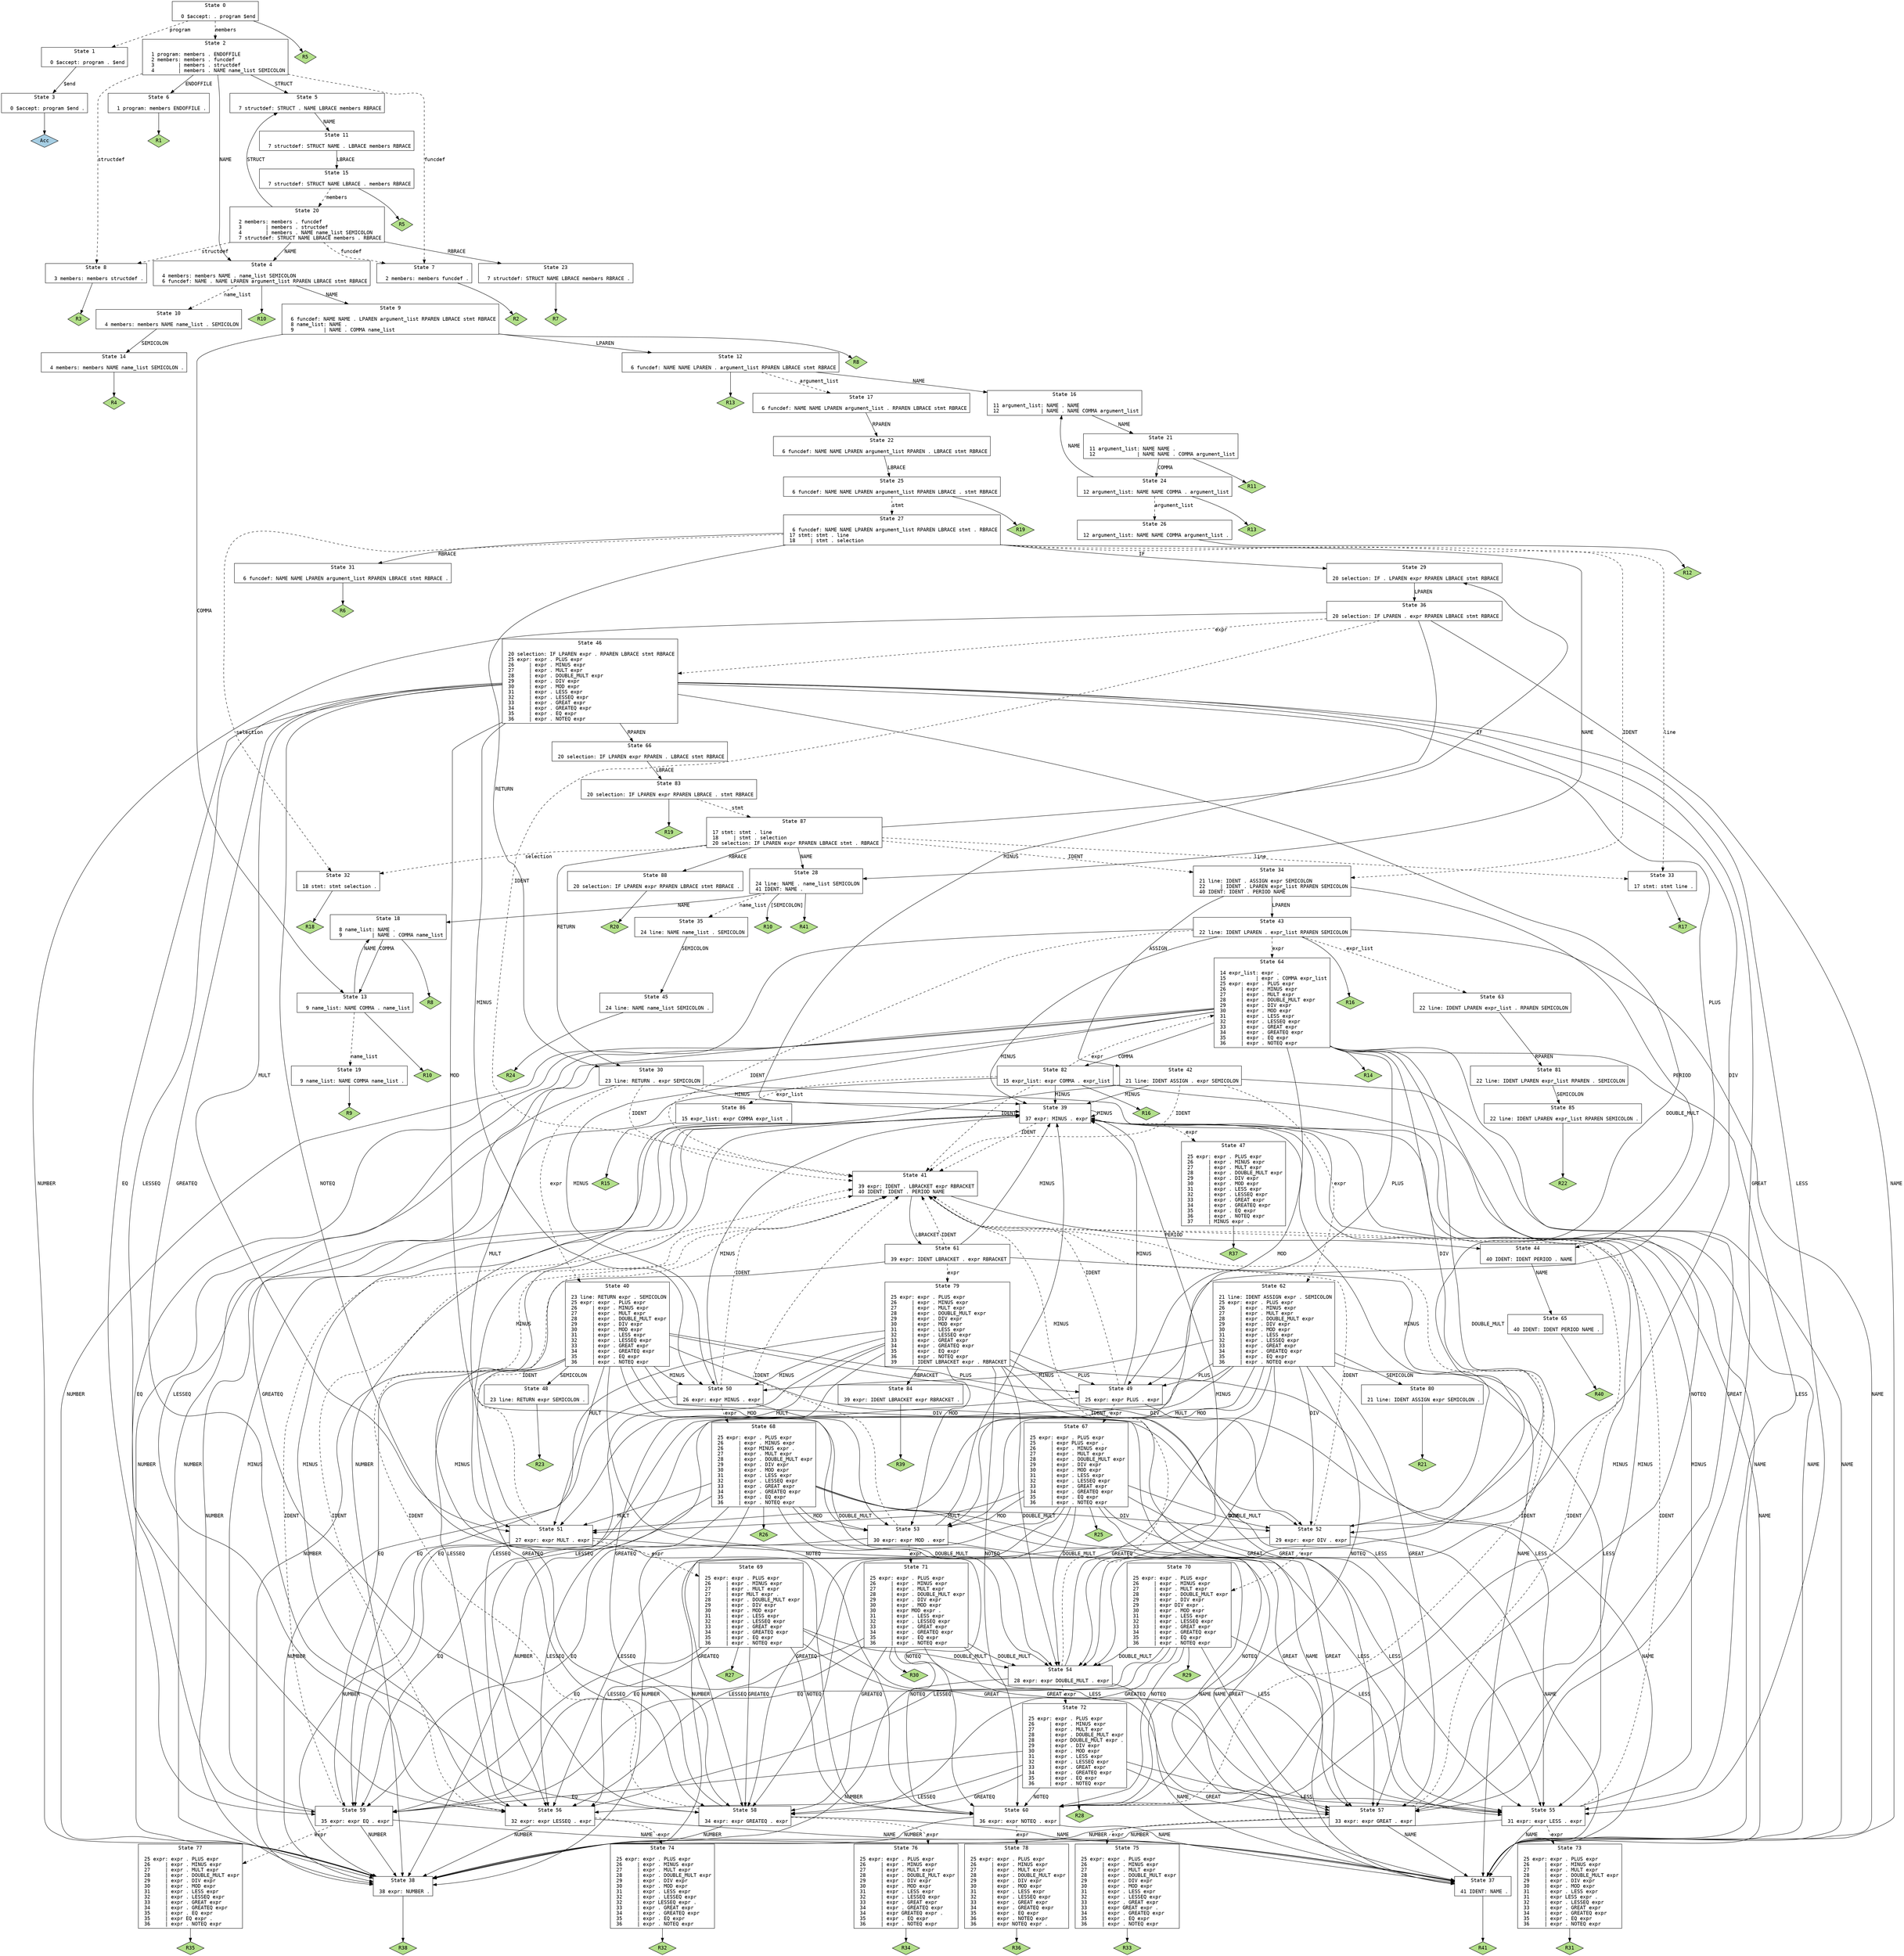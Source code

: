 // Generated by GNU Bison 3.0.4.
// Report bugs to <bug-bison@gnu.org>.
// Home page: <http://www.gnu.org/software/bison/>.

digraph "parse.y"
{
  node [fontname = courier, shape = box, colorscheme = paired6]
  edge [fontname = courier]

  0 [label="State 0\n\l  0 $accept: . program $end\l"]
  0 -> 1 [style=dashed label="program"]
  0 -> 2 [style=dashed label="members"]
  0 -> "0R5" [style=solid]
 "0R5" [label="R5", fillcolor=3, shape=diamond, style=filled]
  1 [label="State 1\n\l  0 $accept: program . $end\l"]
  1 -> 3 [style=solid label="$end"]
  2 [label="State 2\n\l  1 program: members . ENDOFFILE\l  2 members: members . funcdef\l  3        | members . structdef\l  4        | members . NAME name_list SEMICOLON\l"]
  2 -> 4 [style=solid label="NAME"]
  2 -> 5 [style=solid label="STRUCT"]
  2 -> 6 [style=solid label="ENDOFFILE"]
  2 -> 7 [style=dashed label="funcdef"]
  2 -> 8 [style=dashed label="structdef"]
  3 [label="State 3\n\l  0 $accept: program $end .\l"]
  3 -> "3R0" [style=solid]
 "3R0" [label="Acc", fillcolor=1, shape=diamond, style=filled]
  4 [label="State 4\n\l  4 members: members NAME . name_list SEMICOLON\l  6 funcdef: NAME . NAME LPAREN argument_list RPAREN LBRACE stmt RBRACE\l"]
  4 -> 9 [style=solid label="NAME"]
  4 -> 10 [style=dashed label="name_list"]
  4 -> "4R10" [style=solid]
 "4R10" [label="R10", fillcolor=3, shape=diamond, style=filled]
  5 [label="State 5\n\l  7 structdef: STRUCT . NAME LBRACE members RBRACE\l"]
  5 -> 11 [style=solid label="NAME"]
  6 [label="State 6\n\l  1 program: members ENDOFFILE .\l"]
  6 -> "6R1" [style=solid]
 "6R1" [label="R1", fillcolor=3, shape=diamond, style=filled]
  7 [label="State 7\n\l  2 members: members funcdef .\l"]
  7 -> "7R2" [style=solid]
 "7R2" [label="R2", fillcolor=3, shape=diamond, style=filled]
  8 [label="State 8\n\l  3 members: members structdef .\l"]
  8 -> "8R3" [style=solid]
 "8R3" [label="R3", fillcolor=3, shape=diamond, style=filled]
  9 [label="State 9\n\l  6 funcdef: NAME NAME . LPAREN argument_list RPAREN LBRACE stmt RBRACE\l  8 name_list: NAME .\l  9          | NAME . COMMA name_list\l"]
  9 -> 12 [style=solid label="LPAREN"]
  9 -> 13 [style=solid label="COMMA"]
  9 -> "9R8" [style=solid]
 "9R8" [label="R8", fillcolor=3, shape=diamond, style=filled]
  10 [label="State 10\n\l  4 members: members NAME name_list . SEMICOLON\l"]
  10 -> 14 [style=solid label="SEMICOLON"]
  11 [label="State 11\n\l  7 structdef: STRUCT NAME . LBRACE members RBRACE\l"]
  11 -> 15 [style=solid label="LBRACE"]
  12 [label="State 12\n\l  6 funcdef: NAME NAME LPAREN . argument_list RPAREN LBRACE stmt RBRACE\l"]
  12 -> 16 [style=solid label="NAME"]
  12 -> 17 [style=dashed label="argument_list"]
  12 -> "12R13" [style=solid]
 "12R13" [label="R13", fillcolor=3, shape=diamond, style=filled]
  13 [label="State 13\n\l  9 name_list: NAME COMMA . name_list\l"]
  13 -> 18 [style=solid label="NAME"]
  13 -> 19 [style=dashed label="name_list"]
  13 -> "13R10" [style=solid]
 "13R10" [label="R10", fillcolor=3, shape=diamond, style=filled]
  14 [label="State 14\n\l  4 members: members NAME name_list SEMICOLON .\l"]
  14 -> "14R4" [style=solid]
 "14R4" [label="R4", fillcolor=3, shape=diamond, style=filled]
  15 [label="State 15\n\l  7 structdef: STRUCT NAME LBRACE . members RBRACE\l"]
  15 -> 20 [style=dashed label="members"]
  15 -> "15R5" [style=solid]
 "15R5" [label="R5", fillcolor=3, shape=diamond, style=filled]
  16 [label="State 16\n\l 11 argument_list: NAME . NAME\l 12              | NAME . NAME COMMA argument_list\l"]
  16 -> 21 [style=solid label="NAME"]
  17 [label="State 17\n\l  6 funcdef: NAME NAME LPAREN argument_list . RPAREN LBRACE stmt RBRACE\l"]
  17 -> 22 [style=solid label="RPAREN"]
  18 [label="State 18\n\l  8 name_list: NAME .\l  9          | NAME . COMMA name_list\l"]
  18 -> 13 [style=solid label="COMMA"]
  18 -> "18R8" [style=solid]
 "18R8" [label="R8", fillcolor=3, shape=diamond, style=filled]
  19 [label="State 19\n\l  9 name_list: NAME COMMA name_list .\l"]
  19 -> "19R9" [style=solid]
 "19R9" [label="R9", fillcolor=3, shape=diamond, style=filled]
  20 [label="State 20\n\l  2 members: members . funcdef\l  3        | members . structdef\l  4        | members . NAME name_list SEMICOLON\l  7 structdef: STRUCT NAME LBRACE members . RBRACE\l"]
  20 -> 4 [style=solid label="NAME"]
  20 -> 23 [style=solid label="RBRACE"]
  20 -> 5 [style=solid label="STRUCT"]
  20 -> 7 [style=dashed label="funcdef"]
  20 -> 8 [style=dashed label="structdef"]
  21 [label="State 21\n\l 11 argument_list: NAME NAME .\l 12              | NAME NAME . COMMA argument_list\l"]
  21 -> 24 [style=solid label="COMMA"]
  21 -> "21R11" [style=solid]
 "21R11" [label="R11", fillcolor=3, shape=diamond, style=filled]
  22 [label="State 22\n\l  6 funcdef: NAME NAME LPAREN argument_list RPAREN . LBRACE stmt RBRACE\l"]
  22 -> 25 [style=solid label="LBRACE"]
  23 [label="State 23\n\l  7 structdef: STRUCT NAME LBRACE members RBRACE .\l"]
  23 -> "23R7" [style=solid]
 "23R7" [label="R7", fillcolor=3, shape=diamond, style=filled]
  24 [label="State 24\n\l 12 argument_list: NAME NAME COMMA . argument_list\l"]
  24 -> 16 [style=solid label="NAME"]
  24 -> 26 [style=dashed label="argument_list"]
  24 -> "24R13" [style=solid]
 "24R13" [label="R13", fillcolor=3, shape=diamond, style=filled]
  25 [label="State 25\n\l  6 funcdef: NAME NAME LPAREN argument_list RPAREN LBRACE . stmt RBRACE\l"]
  25 -> 27 [style=dashed label="stmt"]
  25 -> "25R19" [style=solid]
 "25R19" [label="R19", fillcolor=3, shape=diamond, style=filled]
  26 [label="State 26\n\l 12 argument_list: NAME NAME COMMA argument_list .\l"]
  26 -> "26R12" [style=solid]
 "26R12" [label="R12", fillcolor=3, shape=diamond, style=filled]
  27 [label="State 27\n\l  6 funcdef: NAME NAME LPAREN argument_list RPAREN LBRACE stmt . RBRACE\l 17 stmt: stmt . line\l 18     | stmt . selection\l"]
  27 -> 28 [style=solid label="NAME"]
  27 -> 29 [style=solid label="IF"]
  27 -> 30 [style=solid label="RETURN"]
  27 -> 31 [style=solid label="RBRACE"]
  27 -> 32 [style=dashed label="selection"]
  27 -> 33 [style=dashed label="line"]
  27 -> 34 [style=dashed label="IDENT"]
  28 [label="State 28\n\l 24 line: NAME . name_list SEMICOLON\l 41 IDENT: NAME .\l"]
  28 -> 18 [style=solid label="NAME"]
  28 -> 35 [style=dashed label="name_list"]
  28 -> "28R10" [label="[SEMICOLON]", style=solid]
 "28R10" [label="R10", fillcolor=3, shape=diamond, style=filled]
  28 -> "28R41" [style=solid]
 "28R41" [label="R41", fillcolor=3, shape=diamond, style=filled]
  29 [label="State 29\n\l 20 selection: IF . LPAREN expr RPAREN LBRACE stmt RBRACE\l"]
  29 -> 36 [style=solid label="LPAREN"]
  30 [label="State 30\n\l 23 line: RETURN . expr SEMICOLON\l"]
  30 -> 37 [style=solid label="NAME"]
  30 -> 38 [style=solid label="NUMBER"]
  30 -> 39 [style=solid label="MINUS"]
  30 -> 40 [style=dashed label="expr"]
  30 -> 41 [style=dashed label="IDENT"]
  31 [label="State 31\n\l  6 funcdef: NAME NAME LPAREN argument_list RPAREN LBRACE stmt RBRACE .\l"]
  31 -> "31R6" [style=solid]
 "31R6" [label="R6", fillcolor=3, shape=diamond, style=filled]
  32 [label="State 32\n\l 18 stmt: stmt selection .\l"]
  32 -> "32R18" [style=solid]
 "32R18" [label="R18", fillcolor=3, shape=diamond, style=filled]
  33 [label="State 33\n\l 17 stmt: stmt line .\l"]
  33 -> "33R17" [style=solid]
 "33R17" [label="R17", fillcolor=3, shape=diamond, style=filled]
  34 [label="State 34\n\l 21 line: IDENT . ASSIGN expr SEMICOLON\l 22     | IDENT . LPAREN expr_list RPAREN SEMICOLON\l 40 IDENT: IDENT . PERIOD NAME\l"]
  34 -> 42 [style=solid label="ASSIGN"]
  34 -> 43 [style=solid label="LPAREN"]
  34 -> 44 [style=solid label="PERIOD"]
  35 [label="State 35\n\l 24 line: NAME name_list . SEMICOLON\l"]
  35 -> 45 [style=solid label="SEMICOLON"]
  36 [label="State 36\n\l 20 selection: IF LPAREN . expr RPAREN LBRACE stmt RBRACE\l"]
  36 -> 37 [style=solid label="NAME"]
  36 -> 38 [style=solid label="NUMBER"]
  36 -> 39 [style=solid label="MINUS"]
  36 -> 46 [style=dashed label="expr"]
  36 -> 41 [style=dashed label="IDENT"]
  37 [label="State 37\n\l 41 IDENT: NAME .\l"]
  37 -> "37R41" [style=solid]
 "37R41" [label="R41", fillcolor=3, shape=diamond, style=filled]
  38 [label="State 38\n\l 38 expr: NUMBER .\l"]
  38 -> "38R38" [style=solid]
 "38R38" [label="R38", fillcolor=3, shape=diamond, style=filled]
  39 [label="State 39\n\l 37 expr: MINUS . expr\l"]
  39 -> 37 [style=solid label="NAME"]
  39 -> 38 [style=solid label="NUMBER"]
  39 -> 39 [style=solid label="MINUS"]
  39 -> 47 [style=dashed label="expr"]
  39 -> 41 [style=dashed label="IDENT"]
  40 [label="State 40\n\l 23 line: RETURN expr . SEMICOLON\l 25 expr: expr . PLUS expr\l 26     | expr . MINUS expr\l 27     | expr . MULT expr\l 28     | expr . DOUBLE_MULT expr\l 29     | expr . DIV expr\l 30     | expr . MOD expr\l 31     | expr . LESS expr\l 32     | expr . LESSEQ expr\l 33     | expr . GREAT expr\l 34     | expr . GREATEQ expr\l 35     | expr . EQ expr\l 36     | expr . NOTEQ expr\l"]
  40 -> 48 [style=solid label="SEMICOLON"]
  40 -> 49 [style=solid label="PLUS"]
  40 -> 50 [style=solid label="MINUS"]
  40 -> 51 [style=solid label="MULT"]
  40 -> 52 [style=solid label="DIV"]
  40 -> 53 [style=solid label="MOD"]
  40 -> 54 [style=solid label="DOUBLE_MULT"]
  40 -> 55 [style=solid label="LESS"]
  40 -> 56 [style=solid label="LESSEQ"]
  40 -> 57 [style=solid label="GREAT"]
  40 -> 58 [style=solid label="GREATEQ"]
  40 -> 59 [style=solid label="EQ"]
  40 -> 60 [style=solid label="NOTEQ"]
  41 [label="State 41\n\l 39 expr: IDENT . LBRACKET expr RBRACKET\l 40 IDENT: IDENT . PERIOD NAME\l"]
  41 -> 61 [style=solid label="LBRACKET"]
  41 -> 44 [style=solid label="PERIOD"]
  42 [label="State 42\n\l 21 line: IDENT ASSIGN . expr SEMICOLON\l"]
  42 -> 37 [style=solid label="NAME"]
  42 -> 38 [style=solid label="NUMBER"]
  42 -> 39 [style=solid label="MINUS"]
  42 -> 62 [style=dashed label="expr"]
  42 -> 41 [style=dashed label="IDENT"]
  43 [label="State 43\n\l 22 line: IDENT LPAREN . expr_list RPAREN SEMICOLON\l"]
  43 -> 37 [style=solid label="NAME"]
  43 -> 38 [style=solid label="NUMBER"]
  43 -> 39 [style=solid label="MINUS"]
  43 -> 63 [style=dashed label="expr_list"]
  43 -> 64 [style=dashed label="expr"]
  43 -> 41 [style=dashed label="IDENT"]
  43 -> "43R16" [style=solid]
 "43R16" [label="R16", fillcolor=3, shape=diamond, style=filled]
  44 [label="State 44\n\l 40 IDENT: IDENT PERIOD . NAME\l"]
  44 -> 65 [style=solid label="NAME"]
  45 [label="State 45\n\l 24 line: NAME name_list SEMICOLON .\l"]
  45 -> "45R24" [style=solid]
 "45R24" [label="R24", fillcolor=3, shape=diamond, style=filled]
  46 [label="State 46\n\l 20 selection: IF LPAREN expr . RPAREN LBRACE stmt RBRACE\l 25 expr: expr . PLUS expr\l 26     | expr . MINUS expr\l 27     | expr . MULT expr\l 28     | expr . DOUBLE_MULT expr\l 29     | expr . DIV expr\l 30     | expr . MOD expr\l 31     | expr . LESS expr\l 32     | expr . LESSEQ expr\l 33     | expr . GREAT expr\l 34     | expr . GREATEQ expr\l 35     | expr . EQ expr\l 36     | expr . NOTEQ expr\l"]
  46 -> 66 [style=solid label="RPAREN"]
  46 -> 49 [style=solid label="PLUS"]
  46 -> 50 [style=solid label="MINUS"]
  46 -> 51 [style=solid label="MULT"]
  46 -> 52 [style=solid label="DIV"]
  46 -> 53 [style=solid label="MOD"]
  46 -> 54 [style=solid label="DOUBLE_MULT"]
  46 -> 55 [style=solid label="LESS"]
  46 -> 56 [style=solid label="LESSEQ"]
  46 -> 57 [style=solid label="GREAT"]
  46 -> 58 [style=solid label="GREATEQ"]
  46 -> 59 [style=solid label="EQ"]
  46 -> 60 [style=solid label="NOTEQ"]
  47 [label="State 47\n\l 25 expr: expr . PLUS expr\l 26     | expr . MINUS expr\l 27     | expr . MULT expr\l 28     | expr . DOUBLE_MULT expr\l 29     | expr . DIV expr\l 30     | expr . MOD expr\l 31     | expr . LESS expr\l 32     | expr . LESSEQ expr\l 33     | expr . GREAT expr\l 34     | expr . GREATEQ expr\l 35     | expr . EQ expr\l 36     | expr . NOTEQ expr\l 37     | MINUS expr .\l"]
  47 -> "47R37" [style=solid]
 "47R37" [label="R37", fillcolor=3, shape=diamond, style=filled]
  48 [label="State 48\n\l 23 line: RETURN expr SEMICOLON .\l"]
  48 -> "48R23" [style=solid]
 "48R23" [label="R23", fillcolor=3, shape=diamond, style=filled]
  49 [label="State 49\n\l 25 expr: expr PLUS . expr\l"]
  49 -> 37 [style=solid label="NAME"]
  49 -> 38 [style=solid label="NUMBER"]
  49 -> 39 [style=solid label="MINUS"]
  49 -> 67 [style=dashed label="expr"]
  49 -> 41 [style=dashed label="IDENT"]
  50 [label="State 50\n\l 26 expr: expr MINUS . expr\l"]
  50 -> 37 [style=solid label="NAME"]
  50 -> 38 [style=solid label="NUMBER"]
  50 -> 39 [style=solid label="MINUS"]
  50 -> 68 [style=dashed label="expr"]
  50 -> 41 [style=dashed label="IDENT"]
  51 [label="State 51\n\l 27 expr: expr MULT . expr\l"]
  51 -> 37 [style=solid label="NAME"]
  51 -> 38 [style=solid label="NUMBER"]
  51 -> 39 [style=solid label="MINUS"]
  51 -> 69 [style=dashed label="expr"]
  51 -> 41 [style=dashed label="IDENT"]
  52 [label="State 52\n\l 29 expr: expr DIV . expr\l"]
  52 -> 37 [style=solid label="NAME"]
  52 -> 38 [style=solid label="NUMBER"]
  52 -> 39 [style=solid label="MINUS"]
  52 -> 70 [style=dashed label="expr"]
  52 -> 41 [style=dashed label="IDENT"]
  53 [label="State 53\n\l 30 expr: expr MOD . expr\l"]
  53 -> 37 [style=solid label="NAME"]
  53 -> 38 [style=solid label="NUMBER"]
  53 -> 39 [style=solid label="MINUS"]
  53 -> 71 [style=dashed label="expr"]
  53 -> 41 [style=dashed label="IDENT"]
  54 [label="State 54\n\l 28 expr: expr DOUBLE_MULT . expr\l"]
  54 -> 37 [style=solid label="NAME"]
  54 -> 38 [style=solid label="NUMBER"]
  54 -> 39 [style=solid label="MINUS"]
  54 -> 72 [style=dashed label="expr"]
  54 -> 41 [style=dashed label="IDENT"]
  55 [label="State 55\n\l 31 expr: expr LESS . expr\l"]
  55 -> 37 [style=solid label="NAME"]
  55 -> 38 [style=solid label="NUMBER"]
  55 -> 39 [style=solid label="MINUS"]
  55 -> 73 [style=dashed label="expr"]
  55 -> 41 [style=dashed label="IDENT"]
  56 [label="State 56\n\l 32 expr: expr LESSEQ . expr\l"]
  56 -> 37 [style=solid label="NAME"]
  56 -> 38 [style=solid label="NUMBER"]
  56 -> 39 [style=solid label="MINUS"]
  56 -> 74 [style=dashed label="expr"]
  56 -> 41 [style=dashed label="IDENT"]
  57 [label="State 57\n\l 33 expr: expr GREAT . expr\l"]
  57 -> 37 [style=solid label="NAME"]
  57 -> 38 [style=solid label="NUMBER"]
  57 -> 39 [style=solid label="MINUS"]
  57 -> 75 [style=dashed label="expr"]
  57 -> 41 [style=dashed label="IDENT"]
  58 [label="State 58\n\l 34 expr: expr GREATEQ . expr\l"]
  58 -> 37 [style=solid label="NAME"]
  58 -> 38 [style=solid label="NUMBER"]
  58 -> 39 [style=solid label="MINUS"]
  58 -> 76 [style=dashed label="expr"]
  58 -> 41 [style=dashed label="IDENT"]
  59 [label="State 59\n\l 35 expr: expr EQ . expr\l"]
  59 -> 37 [style=solid label="NAME"]
  59 -> 38 [style=solid label="NUMBER"]
  59 -> 39 [style=solid label="MINUS"]
  59 -> 77 [style=dashed label="expr"]
  59 -> 41 [style=dashed label="IDENT"]
  60 [label="State 60\n\l 36 expr: expr NOTEQ . expr\l"]
  60 -> 37 [style=solid label="NAME"]
  60 -> 38 [style=solid label="NUMBER"]
  60 -> 39 [style=solid label="MINUS"]
  60 -> 78 [style=dashed label="expr"]
  60 -> 41 [style=dashed label="IDENT"]
  61 [label="State 61\n\l 39 expr: IDENT LBRACKET . expr RBRACKET\l"]
  61 -> 37 [style=solid label="NAME"]
  61 -> 38 [style=solid label="NUMBER"]
  61 -> 39 [style=solid label="MINUS"]
  61 -> 79 [style=dashed label="expr"]
  61 -> 41 [style=dashed label="IDENT"]
  62 [label="State 62\n\l 21 line: IDENT ASSIGN expr . SEMICOLON\l 25 expr: expr . PLUS expr\l 26     | expr . MINUS expr\l 27     | expr . MULT expr\l 28     | expr . DOUBLE_MULT expr\l 29     | expr . DIV expr\l 30     | expr . MOD expr\l 31     | expr . LESS expr\l 32     | expr . LESSEQ expr\l 33     | expr . GREAT expr\l 34     | expr . GREATEQ expr\l 35     | expr . EQ expr\l 36     | expr . NOTEQ expr\l"]
  62 -> 80 [style=solid label="SEMICOLON"]
  62 -> 49 [style=solid label="PLUS"]
  62 -> 50 [style=solid label="MINUS"]
  62 -> 51 [style=solid label="MULT"]
  62 -> 52 [style=solid label="DIV"]
  62 -> 53 [style=solid label="MOD"]
  62 -> 54 [style=solid label="DOUBLE_MULT"]
  62 -> 55 [style=solid label="LESS"]
  62 -> 56 [style=solid label="LESSEQ"]
  62 -> 57 [style=solid label="GREAT"]
  62 -> 58 [style=solid label="GREATEQ"]
  62 -> 59 [style=solid label="EQ"]
  62 -> 60 [style=solid label="NOTEQ"]
  63 [label="State 63\n\l 22 line: IDENT LPAREN expr_list . RPAREN SEMICOLON\l"]
  63 -> 81 [style=solid label="RPAREN"]
  64 [label="State 64\n\l 14 expr_list: expr .\l 15          | expr . COMMA expr_list\l 25 expr: expr . PLUS expr\l 26     | expr . MINUS expr\l 27     | expr . MULT expr\l 28     | expr . DOUBLE_MULT expr\l 29     | expr . DIV expr\l 30     | expr . MOD expr\l 31     | expr . LESS expr\l 32     | expr . LESSEQ expr\l 33     | expr . GREAT expr\l 34     | expr . GREATEQ expr\l 35     | expr . EQ expr\l 36     | expr . NOTEQ expr\l"]
  64 -> 82 [style=solid label="COMMA"]
  64 -> 49 [style=solid label="PLUS"]
  64 -> 50 [style=solid label="MINUS"]
  64 -> 51 [style=solid label="MULT"]
  64 -> 52 [style=solid label="DIV"]
  64 -> 53 [style=solid label="MOD"]
  64 -> 54 [style=solid label="DOUBLE_MULT"]
  64 -> 55 [style=solid label="LESS"]
  64 -> 56 [style=solid label="LESSEQ"]
  64 -> 57 [style=solid label="GREAT"]
  64 -> 58 [style=solid label="GREATEQ"]
  64 -> 59 [style=solid label="EQ"]
  64 -> 60 [style=solid label="NOTEQ"]
  64 -> "64R14" [style=solid]
 "64R14" [label="R14", fillcolor=3, shape=diamond, style=filled]
  65 [label="State 65\n\l 40 IDENT: IDENT PERIOD NAME .\l"]
  65 -> "65R40" [style=solid]
 "65R40" [label="R40", fillcolor=3, shape=diamond, style=filled]
  66 [label="State 66\n\l 20 selection: IF LPAREN expr RPAREN . LBRACE stmt RBRACE\l"]
  66 -> 83 [style=solid label="LBRACE"]
  67 [label="State 67\n\l 25 expr: expr . PLUS expr\l 25     | expr PLUS expr .\l 26     | expr . MINUS expr\l 27     | expr . MULT expr\l 28     | expr . DOUBLE_MULT expr\l 29     | expr . DIV expr\l 30     | expr . MOD expr\l 31     | expr . LESS expr\l 32     | expr . LESSEQ expr\l 33     | expr . GREAT expr\l 34     | expr . GREATEQ expr\l 35     | expr . EQ expr\l 36     | expr . NOTEQ expr\l"]
  67 -> 51 [style=solid label="MULT"]
  67 -> 52 [style=solid label="DIV"]
  67 -> 53 [style=solid label="MOD"]
  67 -> 54 [style=solid label="DOUBLE_MULT"]
  67 -> 55 [style=solid label="LESS"]
  67 -> 56 [style=solid label="LESSEQ"]
  67 -> 57 [style=solid label="GREAT"]
  67 -> 58 [style=solid label="GREATEQ"]
  67 -> 59 [style=solid label="EQ"]
  67 -> 60 [style=solid label="NOTEQ"]
  67 -> "67R25" [style=solid]
 "67R25" [label="R25", fillcolor=3, shape=diamond, style=filled]
  68 [label="State 68\n\l 25 expr: expr . PLUS expr\l 26     | expr . MINUS expr\l 26     | expr MINUS expr .\l 27     | expr . MULT expr\l 28     | expr . DOUBLE_MULT expr\l 29     | expr . DIV expr\l 30     | expr . MOD expr\l 31     | expr . LESS expr\l 32     | expr . LESSEQ expr\l 33     | expr . GREAT expr\l 34     | expr . GREATEQ expr\l 35     | expr . EQ expr\l 36     | expr . NOTEQ expr\l"]
  68 -> 51 [style=solid label="MULT"]
  68 -> 52 [style=solid label="DIV"]
  68 -> 53 [style=solid label="MOD"]
  68 -> 54 [style=solid label="DOUBLE_MULT"]
  68 -> 55 [style=solid label="LESS"]
  68 -> 56 [style=solid label="LESSEQ"]
  68 -> 57 [style=solid label="GREAT"]
  68 -> 58 [style=solid label="GREATEQ"]
  68 -> 59 [style=solid label="EQ"]
  68 -> 60 [style=solid label="NOTEQ"]
  68 -> "68R26" [style=solid]
 "68R26" [label="R26", fillcolor=3, shape=diamond, style=filled]
  69 [label="State 69\n\l 25 expr: expr . PLUS expr\l 26     | expr . MINUS expr\l 27     | expr . MULT expr\l 27     | expr MULT expr .\l 28     | expr . DOUBLE_MULT expr\l 29     | expr . DIV expr\l 30     | expr . MOD expr\l 31     | expr . LESS expr\l 32     | expr . LESSEQ expr\l 33     | expr . GREAT expr\l 34     | expr . GREATEQ expr\l 35     | expr . EQ expr\l 36     | expr . NOTEQ expr\l"]
  69 -> 54 [style=solid label="DOUBLE_MULT"]
  69 -> 55 [style=solid label="LESS"]
  69 -> 56 [style=solid label="LESSEQ"]
  69 -> 57 [style=solid label="GREAT"]
  69 -> 58 [style=solid label="GREATEQ"]
  69 -> 59 [style=solid label="EQ"]
  69 -> 60 [style=solid label="NOTEQ"]
  69 -> "69R27" [style=solid]
 "69R27" [label="R27", fillcolor=3, shape=diamond, style=filled]
  70 [label="State 70\n\l 25 expr: expr . PLUS expr\l 26     | expr . MINUS expr\l 27     | expr . MULT expr\l 28     | expr . DOUBLE_MULT expr\l 29     | expr . DIV expr\l 29     | expr DIV expr .\l 30     | expr . MOD expr\l 31     | expr . LESS expr\l 32     | expr . LESSEQ expr\l 33     | expr . GREAT expr\l 34     | expr . GREATEQ expr\l 35     | expr . EQ expr\l 36     | expr . NOTEQ expr\l"]
  70 -> 54 [style=solid label="DOUBLE_MULT"]
  70 -> 55 [style=solid label="LESS"]
  70 -> 56 [style=solid label="LESSEQ"]
  70 -> 57 [style=solid label="GREAT"]
  70 -> 58 [style=solid label="GREATEQ"]
  70 -> 59 [style=solid label="EQ"]
  70 -> 60 [style=solid label="NOTEQ"]
  70 -> "70R29" [style=solid]
 "70R29" [label="R29", fillcolor=3, shape=diamond, style=filled]
  71 [label="State 71\n\l 25 expr: expr . PLUS expr\l 26     | expr . MINUS expr\l 27     | expr . MULT expr\l 28     | expr . DOUBLE_MULT expr\l 29     | expr . DIV expr\l 30     | expr . MOD expr\l 30     | expr MOD expr .\l 31     | expr . LESS expr\l 32     | expr . LESSEQ expr\l 33     | expr . GREAT expr\l 34     | expr . GREATEQ expr\l 35     | expr . EQ expr\l 36     | expr . NOTEQ expr\l"]
  71 -> 54 [style=solid label="DOUBLE_MULT"]
  71 -> 55 [style=solid label="LESS"]
  71 -> 56 [style=solid label="LESSEQ"]
  71 -> 57 [style=solid label="GREAT"]
  71 -> 58 [style=solid label="GREATEQ"]
  71 -> 59 [style=solid label="EQ"]
  71 -> 60 [style=solid label="NOTEQ"]
  71 -> "71R30" [style=solid]
 "71R30" [label="R30", fillcolor=3, shape=diamond, style=filled]
  72 [label="State 72\n\l 25 expr: expr . PLUS expr\l 26     | expr . MINUS expr\l 27     | expr . MULT expr\l 28     | expr . DOUBLE_MULT expr\l 28     | expr DOUBLE_MULT expr .\l 29     | expr . DIV expr\l 30     | expr . MOD expr\l 31     | expr . LESS expr\l 32     | expr . LESSEQ expr\l 33     | expr . GREAT expr\l 34     | expr . GREATEQ expr\l 35     | expr . EQ expr\l 36     | expr . NOTEQ expr\l"]
  72 -> 55 [style=solid label="LESS"]
  72 -> 56 [style=solid label="LESSEQ"]
  72 -> 57 [style=solid label="GREAT"]
  72 -> 58 [style=solid label="GREATEQ"]
  72 -> 59 [style=solid label="EQ"]
  72 -> 60 [style=solid label="NOTEQ"]
  72 -> "72R28" [style=solid]
 "72R28" [label="R28", fillcolor=3, shape=diamond, style=filled]
  73 [label="State 73\n\l 25 expr: expr . PLUS expr\l 26     | expr . MINUS expr\l 27     | expr . MULT expr\l 28     | expr . DOUBLE_MULT expr\l 29     | expr . DIV expr\l 30     | expr . MOD expr\l 31     | expr . LESS expr\l 31     | expr LESS expr .\l 32     | expr . LESSEQ expr\l 33     | expr . GREAT expr\l 34     | expr . GREATEQ expr\l 35     | expr . EQ expr\l 36     | expr . NOTEQ expr\l"]
  73 -> "73R31" [style=solid]
 "73R31" [label="R31", fillcolor=3, shape=diamond, style=filled]
  74 [label="State 74\n\l 25 expr: expr . PLUS expr\l 26     | expr . MINUS expr\l 27     | expr . MULT expr\l 28     | expr . DOUBLE_MULT expr\l 29     | expr . DIV expr\l 30     | expr . MOD expr\l 31     | expr . LESS expr\l 32     | expr . LESSEQ expr\l 32     | expr LESSEQ expr .\l 33     | expr . GREAT expr\l 34     | expr . GREATEQ expr\l 35     | expr . EQ expr\l 36     | expr . NOTEQ expr\l"]
  74 -> "74R32" [style=solid]
 "74R32" [label="R32", fillcolor=3, shape=diamond, style=filled]
  75 [label="State 75\n\l 25 expr: expr . PLUS expr\l 26     | expr . MINUS expr\l 27     | expr . MULT expr\l 28     | expr . DOUBLE_MULT expr\l 29     | expr . DIV expr\l 30     | expr . MOD expr\l 31     | expr . LESS expr\l 32     | expr . LESSEQ expr\l 33     | expr . GREAT expr\l 33     | expr GREAT expr .\l 34     | expr . GREATEQ expr\l 35     | expr . EQ expr\l 36     | expr . NOTEQ expr\l"]
  75 -> "75R33" [style=solid]
 "75R33" [label="R33", fillcolor=3, shape=diamond, style=filled]
  76 [label="State 76\n\l 25 expr: expr . PLUS expr\l 26     | expr . MINUS expr\l 27     | expr . MULT expr\l 28     | expr . DOUBLE_MULT expr\l 29     | expr . DIV expr\l 30     | expr . MOD expr\l 31     | expr . LESS expr\l 32     | expr . LESSEQ expr\l 33     | expr . GREAT expr\l 34     | expr . GREATEQ expr\l 34     | expr GREATEQ expr .\l 35     | expr . EQ expr\l 36     | expr . NOTEQ expr\l"]
  76 -> "76R34" [style=solid]
 "76R34" [label="R34", fillcolor=3, shape=diamond, style=filled]
  77 [label="State 77\n\l 25 expr: expr . PLUS expr\l 26     | expr . MINUS expr\l 27     | expr . MULT expr\l 28     | expr . DOUBLE_MULT expr\l 29     | expr . DIV expr\l 30     | expr . MOD expr\l 31     | expr . LESS expr\l 32     | expr . LESSEQ expr\l 33     | expr . GREAT expr\l 34     | expr . GREATEQ expr\l 35     | expr . EQ expr\l 35     | expr EQ expr .\l 36     | expr . NOTEQ expr\l"]
  77 -> "77R35" [style=solid]
 "77R35" [label="R35", fillcolor=3, shape=diamond, style=filled]
  78 [label="State 78\n\l 25 expr: expr . PLUS expr\l 26     | expr . MINUS expr\l 27     | expr . MULT expr\l 28     | expr . DOUBLE_MULT expr\l 29     | expr . DIV expr\l 30     | expr . MOD expr\l 31     | expr . LESS expr\l 32     | expr . LESSEQ expr\l 33     | expr . GREAT expr\l 34     | expr . GREATEQ expr\l 35     | expr . EQ expr\l 36     | expr . NOTEQ expr\l 36     | expr NOTEQ expr .\l"]
  78 -> "78R36" [style=solid]
 "78R36" [label="R36", fillcolor=3, shape=diamond, style=filled]
  79 [label="State 79\n\l 25 expr: expr . PLUS expr\l 26     | expr . MINUS expr\l 27     | expr . MULT expr\l 28     | expr . DOUBLE_MULT expr\l 29     | expr . DIV expr\l 30     | expr . MOD expr\l 31     | expr . LESS expr\l 32     | expr . LESSEQ expr\l 33     | expr . GREAT expr\l 34     | expr . GREATEQ expr\l 35     | expr . EQ expr\l 36     | expr . NOTEQ expr\l 39     | IDENT LBRACKET expr . RBRACKET\l"]
  79 -> 84 [style=solid label="RBRACKET"]
  79 -> 49 [style=solid label="PLUS"]
  79 -> 50 [style=solid label="MINUS"]
  79 -> 51 [style=solid label="MULT"]
  79 -> 52 [style=solid label="DIV"]
  79 -> 53 [style=solid label="MOD"]
  79 -> 54 [style=solid label="DOUBLE_MULT"]
  79 -> 55 [style=solid label="LESS"]
  79 -> 56 [style=solid label="LESSEQ"]
  79 -> 57 [style=solid label="GREAT"]
  79 -> 58 [style=solid label="GREATEQ"]
  79 -> 59 [style=solid label="EQ"]
  79 -> 60 [style=solid label="NOTEQ"]
  80 [label="State 80\n\l 21 line: IDENT ASSIGN expr SEMICOLON .\l"]
  80 -> "80R21" [style=solid]
 "80R21" [label="R21", fillcolor=3, shape=diamond, style=filled]
  81 [label="State 81\n\l 22 line: IDENT LPAREN expr_list RPAREN . SEMICOLON\l"]
  81 -> 85 [style=solid label="SEMICOLON"]
  82 [label="State 82\n\l 15 expr_list: expr COMMA . expr_list\l"]
  82 -> 37 [style=solid label="NAME"]
  82 -> 38 [style=solid label="NUMBER"]
  82 -> 39 [style=solid label="MINUS"]
  82 -> 86 [style=dashed label="expr_list"]
  82 -> 64 [style=dashed label="expr"]
  82 -> 41 [style=dashed label="IDENT"]
  82 -> "82R16" [style=solid]
 "82R16" [label="R16", fillcolor=3, shape=diamond, style=filled]
  83 [label="State 83\n\l 20 selection: IF LPAREN expr RPAREN LBRACE . stmt RBRACE\l"]
  83 -> 87 [style=dashed label="stmt"]
  83 -> "83R19" [style=solid]
 "83R19" [label="R19", fillcolor=3, shape=diamond, style=filled]
  84 [label="State 84\n\l 39 expr: IDENT LBRACKET expr RBRACKET .\l"]
  84 -> "84R39" [style=solid]
 "84R39" [label="R39", fillcolor=3, shape=diamond, style=filled]
  85 [label="State 85\n\l 22 line: IDENT LPAREN expr_list RPAREN SEMICOLON .\l"]
  85 -> "85R22" [style=solid]
 "85R22" [label="R22", fillcolor=3, shape=diamond, style=filled]
  86 [label="State 86\n\l 15 expr_list: expr COMMA expr_list .\l"]
  86 -> "86R15" [style=solid]
 "86R15" [label="R15", fillcolor=3, shape=diamond, style=filled]
  87 [label="State 87\n\l 17 stmt: stmt . line\l 18     | stmt . selection\l 20 selection: IF LPAREN expr RPAREN LBRACE stmt . RBRACE\l"]
  87 -> 28 [style=solid label="NAME"]
  87 -> 29 [style=solid label="IF"]
  87 -> 30 [style=solid label="RETURN"]
  87 -> 88 [style=solid label="RBRACE"]
  87 -> 32 [style=dashed label="selection"]
  87 -> 33 [style=dashed label="line"]
  87 -> 34 [style=dashed label="IDENT"]
  88 [label="State 88\n\l 20 selection: IF LPAREN expr RPAREN LBRACE stmt RBRACE .\l"]
  88 -> "88R20" [style=solid]
 "88R20" [label="R20", fillcolor=3, shape=diamond, style=filled]
}
